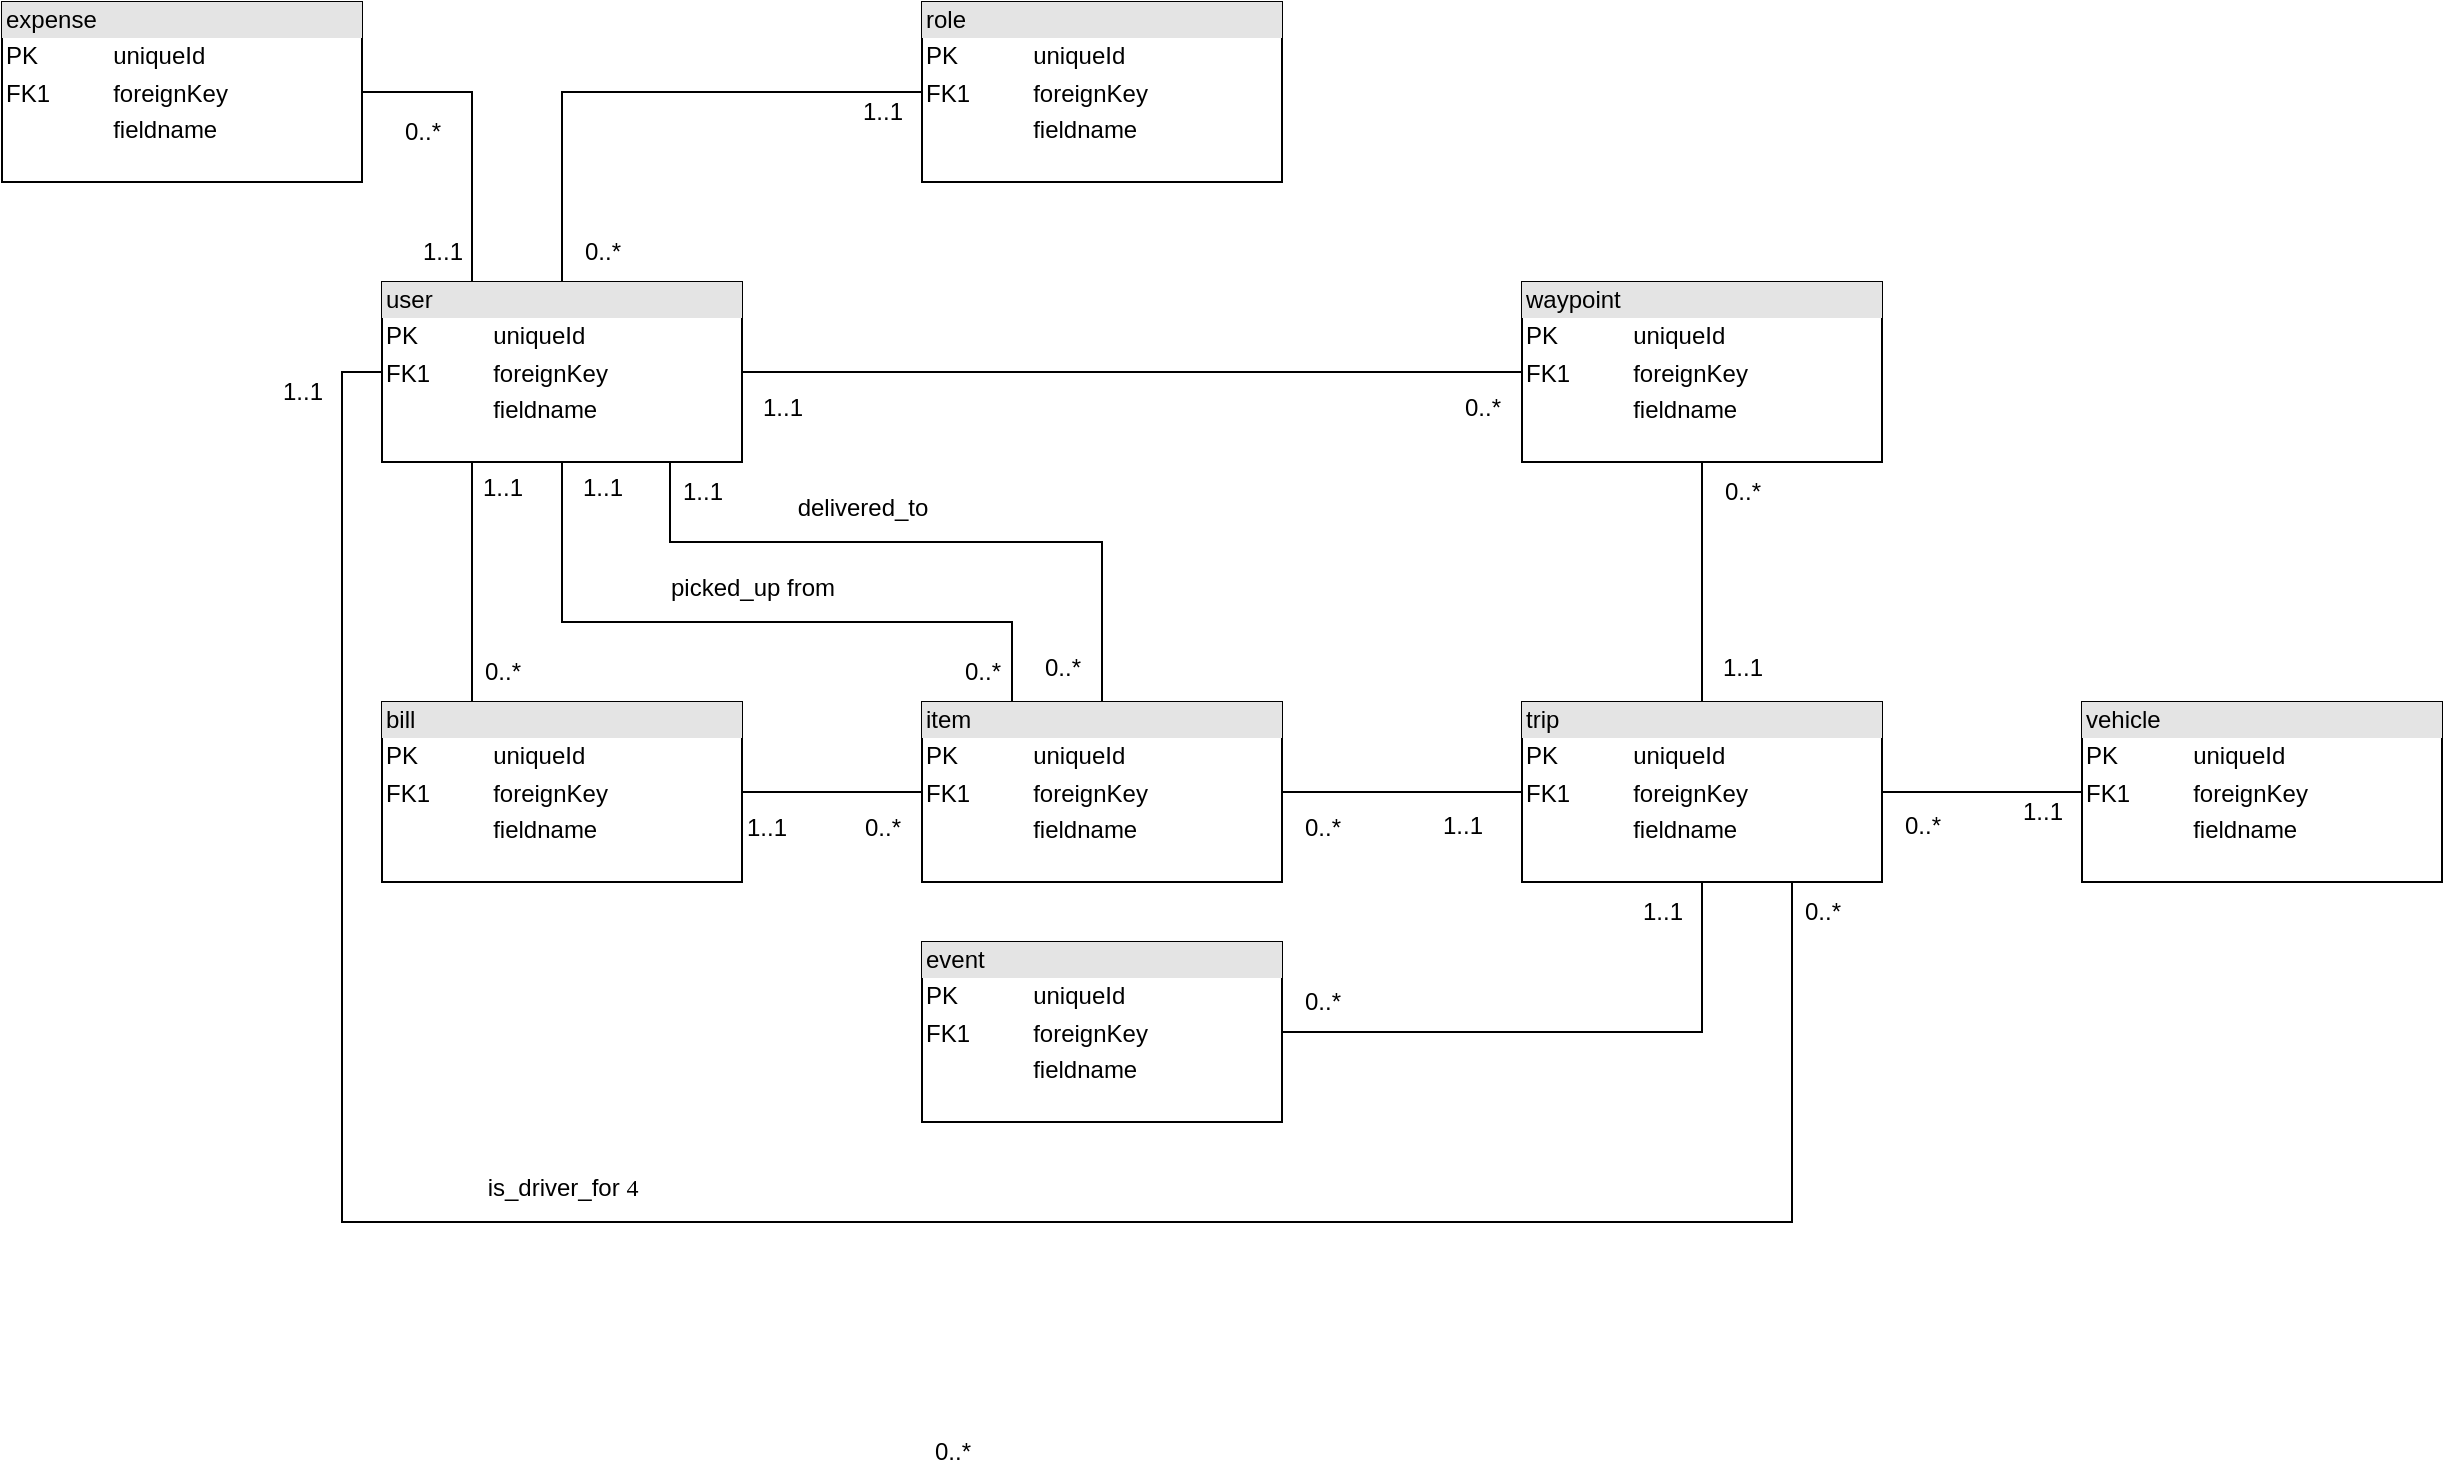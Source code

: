 <mxfile version="20.7.4" type="device"><diagram name="Page-1" id="PXiObBbdMv19GBSOCdGh"><mxGraphModel dx="2652" dy="957" grid="1" gridSize="10" guides="1" tooltips="1" connect="1" arrows="1" fold="1" page="1" pageScale="1" pageWidth="850" pageHeight="1100" math="0" shadow="0"><root><mxCell id="0"/><mxCell id="1" parent="0"/><mxCell id="cg5AmgdLSpD9nyJBXJS2-16" style="edgeStyle=orthogonalEdgeStyle;rounded=0;orthogonalLoop=1;jettySize=auto;html=1;endArrow=none;endFill=0;entryX=0.25;entryY=0;entryDx=0;entryDy=0;exitX=0.25;exitY=1;exitDx=0;exitDy=0;" parent="1" source="cg5AmgdLSpD9nyJBXJS2-1" target="cg5AmgdLSpD9nyJBXJS2-13" edge="1"><mxGeometry relative="1" as="geometry"><mxPoint x="165" y="390.0" as="targetPoint"/></mxGeometry></mxCell><mxCell id="cg5AmgdLSpD9nyJBXJS2-41" style="edgeStyle=orthogonalEdgeStyle;rounded=0;orthogonalLoop=1;jettySize=auto;html=1;entryX=0;entryY=0.5;entryDx=0;entryDy=0;strokeWidth=1;endArrow=none;endFill=0;" parent="1" source="cg5AmgdLSpD9nyJBXJS2-1" target="cg5AmgdLSpD9nyJBXJS2-8" edge="1"><mxGeometry relative="1" as="geometry"/></mxCell><mxCell id="cg5AmgdLSpD9nyJBXJS2-42" style="edgeStyle=orthogonalEdgeStyle;rounded=0;orthogonalLoop=1;jettySize=auto;html=1;entryX=0.25;entryY=0;entryDx=0;entryDy=0;endArrow=none;endFill=0;" parent="1" source="cg5AmgdLSpD9nyJBXJS2-1" target="cg5AmgdLSpD9nyJBXJS2-6" edge="1"><mxGeometry relative="1" as="geometry"><Array as="points"><mxPoint x="210" y="350"/><mxPoint x="435" y="350"/></Array></mxGeometry></mxCell><mxCell id="cg5AmgdLSpD9nyJBXJS2-1" value="&lt;div style=&quot;box-sizing:border-box;width:100%;background:#e4e4e4;padding:2px;&quot;&gt;user&lt;/div&gt;&lt;table style=&quot;width:100%;font-size:1em;&quot; cellpadding=&quot;2&quot; cellspacing=&quot;0&quot;&gt;&lt;tbody&gt;&lt;tr&gt;&lt;td&gt;PK&lt;/td&gt;&lt;td&gt;uniqueId&lt;/td&gt;&lt;/tr&gt;&lt;tr&gt;&lt;td&gt;FK1&lt;/td&gt;&lt;td&gt;foreignKey&lt;/td&gt;&lt;/tr&gt;&lt;tr&gt;&lt;td&gt;&lt;/td&gt;&lt;td&gt;fieldname&lt;/td&gt;&lt;/tr&gt;&lt;/tbody&gt;&lt;/table&gt;" style="verticalAlign=top;align=left;overflow=fill;html=1;whiteSpace=wrap;" parent="1" vertex="1"><mxGeometry x="120" y="180" width="180" height="90" as="geometry"/></mxCell><mxCell id="cg5AmgdLSpD9nyJBXJS2-39" style="edgeStyle=orthogonalEdgeStyle;rounded=0;orthogonalLoop=1;jettySize=auto;html=1;endArrow=none;endFill=0;entryX=0;entryY=0.5;entryDx=0;entryDy=0;" parent="1" source="cg5AmgdLSpD9nyJBXJS2-6" target="cg5AmgdLSpD9nyJBXJS2-10" edge="1"><mxGeometry relative="1" as="geometry"><mxPoint x="660" y="420" as="targetPoint"/></mxGeometry></mxCell><mxCell id="cg5AmgdLSpD9nyJBXJS2-6" value="&lt;div style=&quot;box-sizing:border-box;width:100%;background:#e4e4e4;padding:2px;&quot;&gt;item&lt;/div&gt;&lt;table style=&quot;width:100%;font-size:1em;&quot; cellpadding=&quot;2&quot; cellspacing=&quot;0&quot;&gt;&lt;tbody&gt;&lt;tr&gt;&lt;td&gt;PK&lt;/td&gt;&lt;td&gt;uniqueId&lt;/td&gt;&lt;/tr&gt;&lt;tr&gt;&lt;td&gt;FK1&lt;/td&gt;&lt;td&gt;foreignKey&lt;/td&gt;&lt;/tr&gt;&lt;tr&gt;&lt;td&gt;&lt;/td&gt;&lt;td&gt;fieldname&lt;/td&gt;&lt;/tr&gt;&lt;/tbody&gt;&lt;/table&gt;" style="verticalAlign=top;align=left;overflow=fill;html=1;whiteSpace=wrap;" parent="1" vertex="1"><mxGeometry x="390" y="390" width="180" height="90" as="geometry"/></mxCell><mxCell id="cg5AmgdLSpD9nyJBXJS2-7" value="&lt;div style=&quot;box-sizing:border-box;width:100%;background:#e4e4e4;padding:2px;&quot;&gt;vehicle&lt;/div&gt;&lt;table style=&quot;width:100%;font-size:1em;&quot; cellpadding=&quot;2&quot; cellspacing=&quot;0&quot;&gt;&lt;tbody&gt;&lt;tr&gt;&lt;td&gt;PK&lt;/td&gt;&lt;td&gt;uniqueId&lt;/td&gt;&lt;/tr&gt;&lt;tr&gt;&lt;td&gt;FK1&lt;/td&gt;&lt;td&gt;foreignKey&lt;/td&gt;&lt;/tr&gt;&lt;tr&gt;&lt;td&gt;&lt;/td&gt;&lt;td&gt;fieldname&lt;/td&gt;&lt;/tr&gt;&lt;/tbody&gt;&lt;/table&gt;" style="verticalAlign=top;align=left;overflow=fill;html=1;whiteSpace=wrap;" parent="1" vertex="1"><mxGeometry x="970" y="390" width="180" height="90" as="geometry"/></mxCell><mxCell id="cg5AmgdLSpD9nyJBXJS2-40" style="edgeStyle=orthogonalEdgeStyle;rounded=0;orthogonalLoop=1;jettySize=auto;html=1;entryX=0.5;entryY=0;entryDx=0;entryDy=0;endArrow=none;endFill=0;" parent="1" source="cg5AmgdLSpD9nyJBXJS2-8" target="cg5AmgdLSpD9nyJBXJS2-10" edge="1"><mxGeometry relative="1" as="geometry"/></mxCell><mxCell id="cg5AmgdLSpD9nyJBXJS2-8" value="&lt;div style=&quot;box-sizing:border-box;width:100%;background:#e4e4e4;padding:2px;&quot;&gt;waypoint&lt;/div&gt;&lt;table style=&quot;width:100%;font-size:1em;&quot; cellpadding=&quot;2&quot; cellspacing=&quot;0&quot;&gt;&lt;tbody&gt;&lt;tr&gt;&lt;td&gt;PK&lt;/td&gt;&lt;td&gt;uniqueId&lt;/td&gt;&lt;/tr&gt;&lt;tr&gt;&lt;td&gt;FK1&lt;/td&gt;&lt;td&gt;foreignKey&lt;/td&gt;&lt;/tr&gt;&lt;tr&gt;&lt;td&gt;&lt;/td&gt;&lt;td&gt;fieldname&lt;/td&gt;&lt;/tr&gt;&lt;/tbody&gt;&lt;/table&gt;" style="verticalAlign=top;align=left;overflow=fill;html=1;whiteSpace=wrap;" parent="1" vertex="1"><mxGeometry x="690" y="180" width="180" height="90" as="geometry"/></mxCell><mxCell id="cg5AmgdLSpD9nyJBXJS2-9" value="&lt;div style=&quot;box-sizing:border-box;width:100%;background:#e4e4e4;padding:2px;&quot;&gt;event&lt;/div&gt;&lt;table style=&quot;width:100%;font-size:1em;&quot; cellpadding=&quot;2&quot; cellspacing=&quot;0&quot;&gt;&lt;tbody&gt;&lt;tr&gt;&lt;td&gt;PK&lt;/td&gt;&lt;td&gt;uniqueId&lt;/td&gt;&lt;/tr&gt;&lt;tr&gt;&lt;td&gt;FK1&lt;/td&gt;&lt;td&gt;foreignKey&lt;/td&gt;&lt;/tr&gt;&lt;tr&gt;&lt;td&gt;&lt;/td&gt;&lt;td&gt;fieldname&lt;/td&gt;&lt;/tr&gt;&lt;/tbody&gt;&lt;/table&gt;" style="verticalAlign=top;align=left;overflow=fill;html=1;whiteSpace=wrap;" parent="1" vertex="1"><mxGeometry x="390" y="510" width="180" height="90" as="geometry"/></mxCell><mxCell id="cg5AmgdLSpD9nyJBXJS2-47" style="edgeStyle=orthogonalEdgeStyle;rounded=0;orthogonalLoop=1;jettySize=auto;html=1;endArrow=none;endFill=0;" parent="1" source="cg5AmgdLSpD9nyJBXJS2-10" target="cg5AmgdLSpD9nyJBXJS2-7" edge="1"><mxGeometry relative="1" as="geometry"/></mxCell><mxCell id="cg5AmgdLSpD9nyJBXJS2-48" style="edgeStyle=orthogonalEdgeStyle;rounded=0;orthogonalLoop=1;jettySize=auto;html=1;entryX=1;entryY=0.5;entryDx=0;entryDy=0;endArrow=none;endFill=0;" parent="1" source="cg5AmgdLSpD9nyJBXJS2-10" target="cg5AmgdLSpD9nyJBXJS2-9" edge="1"><mxGeometry relative="1" as="geometry"><Array as="points"><mxPoint x="780" y="555"/></Array></mxGeometry></mxCell><mxCell id="cg5AmgdLSpD9nyJBXJS2-10" value="&lt;div style=&quot;box-sizing:border-box;width:100%;background:#e4e4e4;padding:2px;&quot;&gt;trip&lt;/div&gt;&lt;table style=&quot;width:100%;font-size:1em;&quot; cellpadding=&quot;2&quot; cellspacing=&quot;0&quot;&gt;&lt;tbody&gt;&lt;tr&gt;&lt;td&gt;PK&lt;/td&gt;&lt;td&gt;uniqueId&lt;/td&gt;&lt;/tr&gt;&lt;tr&gt;&lt;td&gt;FK1&lt;/td&gt;&lt;td&gt;foreignKey&lt;/td&gt;&lt;/tr&gt;&lt;tr&gt;&lt;td&gt;&lt;/td&gt;&lt;td&gt;fieldname&lt;/td&gt;&lt;/tr&gt;&lt;/tbody&gt;&lt;/table&gt;" style="verticalAlign=top;align=left;overflow=fill;html=1;whiteSpace=wrap;" parent="1" vertex="1"><mxGeometry x="690" y="390" width="180" height="90" as="geometry"/></mxCell><mxCell id="cg5AmgdLSpD9nyJBXJS2-11" value="&lt;div style=&quot;box-sizing:border-box;width:100%;background:#e4e4e4;padding:2px;&quot;&gt;expense&lt;/div&gt;&lt;table style=&quot;width:100%;font-size:1em;&quot; cellpadding=&quot;2&quot; cellspacing=&quot;0&quot;&gt;&lt;tbody&gt;&lt;tr&gt;&lt;td&gt;PK&lt;/td&gt;&lt;td&gt;uniqueId&lt;/td&gt;&lt;/tr&gt;&lt;tr&gt;&lt;td&gt;FK1&lt;/td&gt;&lt;td&gt;foreignKey&lt;/td&gt;&lt;/tr&gt;&lt;tr&gt;&lt;td&gt;&lt;/td&gt;&lt;td&gt;fieldname&lt;/td&gt;&lt;/tr&gt;&lt;/tbody&gt;&lt;/table&gt;" style="verticalAlign=top;align=left;overflow=fill;html=1;whiteSpace=wrap;" parent="1" vertex="1"><mxGeometry x="-70" y="40" width="180" height="90" as="geometry"/></mxCell><mxCell id="cg5AmgdLSpD9nyJBXJS2-38" style="edgeStyle=orthogonalEdgeStyle;rounded=0;orthogonalLoop=1;jettySize=auto;html=1;entryX=0;entryY=0.5;entryDx=0;entryDy=0;endArrow=none;endFill=0;" parent="1" source="cg5AmgdLSpD9nyJBXJS2-13" target="cg5AmgdLSpD9nyJBXJS2-6" edge="1"><mxGeometry relative="1" as="geometry"/></mxCell><mxCell id="cg5AmgdLSpD9nyJBXJS2-13" value="&lt;div style=&quot;box-sizing:border-box;width:100%;background:#e4e4e4;padding:2px;&quot;&gt;bill&lt;/div&gt;&lt;table style=&quot;width:100%;font-size:1em;&quot; cellpadding=&quot;2&quot; cellspacing=&quot;0&quot;&gt;&lt;tbody&gt;&lt;tr&gt;&lt;td&gt;PK&lt;/td&gt;&lt;td&gt;uniqueId&lt;/td&gt;&lt;/tr&gt;&lt;tr&gt;&lt;td&gt;FK1&lt;/td&gt;&lt;td&gt;foreignKey&lt;/td&gt;&lt;/tr&gt;&lt;tr&gt;&lt;td&gt;&lt;/td&gt;&lt;td&gt;fieldname&lt;/td&gt;&lt;/tr&gt;&lt;/tbody&gt;&lt;/table&gt;" style="verticalAlign=top;align=left;overflow=fill;html=1;whiteSpace=wrap;" parent="1" vertex="1"><mxGeometry x="120" y="390" width="180" height="90" as="geometry"/></mxCell><mxCell id="cg5AmgdLSpD9nyJBXJS2-52" style="edgeStyle=orthogonalEdgeStyle;rounded=0;orthogonalLoop=1;jettySize=auto;html=1;endArrow=none;endFill=0;" parent="1" source="cg5AmgdLSpD9nyJBXJS2-14" target="cg5AmgdLSpD9nyJBXJS2-1" edge="1"><mxGeometry relative="1" as="geometry"/></mxCell><mxCell id="cg5AmgdLSpD9nyJBXJS2-14" value="&lt;div style=&quot;box-sizing:border-box;width:100%;background:#e4e4e4;padding:2px;&quot;&gt;role&lt;/div&gt;&lt;table style=&quot;width:100%;font-size:1em;&quot; cellpadding=&quot;2&quot; cellspacing=&quot;0&quot;&gt;&lt;tbody&gt;&lt;tr&gt;&lt;td&gt;PK&lt;/td&gt;&lt;td&gt;uniqueId&lt;/td&gt;&lt;/tr&gt;&lt;tr&gt;&lt;td&gt;FK1&lt;/td&gt;&lt;td&gt;foreignKey&lt;/td&gt;&lt;/tr&gt;&lt;tr&gt;&lt;td&gt;&lt;/td&gt;&lt;td&gt;fieldname&lt;/td&gt;&lt;/tr&gt;&lt;/tbody&gt;&lt;/table&gt;" style="verticalAlign=top;align=left;overflow=fill;html=1;whiteSpace=wrap;" parent="1" vertex="1"><mxGeometry x="390" y="40" width="180" height="90" as="geometry"/></mxCell><mxCell id="cg5AmgdLSpD9nyJBXJS2-17" value="1..1" style="text;html=1;align=center;verticalAlign=middle;resizable=0;points=[];autosize=1;strokeColor=none;fillColor=none;" parent="1" vertex="1"><mxGeometry x="740" y="480" width="40" height="30" as="geometry"/></mxCell><mxCell id="cg5AmgdLSpD9nyJBXJS2-18" value="1..1" style="text;html=1;align=center;verticalAlign=middle;resizable=0;points=[];autosize=1;strokeColor=none;fillColor=none;" parent="1" vertex="1"><mxGeometry x="930" y="430" width="40" height="30" as="geometry"/></mxCell><mxCell id="cg5AmgdLSpD9nyJBXJS2-19" value="1..1" style="text;html=1;align=center;verticalAlign=middle;resizable=0;points=[];autosize=1;strokeColor=none;fillColor=none;" parent="1" vertex="1"><mxGeometry x="60" y="220" width="40" height="30" as="geometry"/></mxCell><mxCell id="cg5AmgdLSpD9nyJBXJS2-20" value="1..1" style="text;html=1;align=center;verticalAlign=middle;resizable=0;points=[];autosize=1;strokeColor=none;fillColor=none;" parent="1" vertex="1"><mxGeometry x="260" y="270" width="40" height="30" as="geometry"/></mxCell><mxCell id="cg5AmgdLSpD9nyJBXJS2-21" value="1..1" style="text;html=1;align=center;verticalAlign=middle;resizable=0;points=[];autosize=1;strokeColor=none;fillColor=none;" parent="1" vertex="1"><mxGeometry x="210" y="268" width="40" height="30" as="geometry"/></mxCell><mxCell id="cg5AmgdLSpD9nyJBXJS2-22" value="1..1" style="text;html=1;align=center;verticalAlign=middle;resizable=0;points=[];autosize=1;strokeColor=none;fillColor=none;" parent="1" vertex="1"><mxGeometry x="300" y="228" width="40" height="30" as="geometry"/></mxCell><mxCell id="cg5AmgdLSpD9nyJBXJS2-23" value="1..1" style="text;html=1;align=center;verticalAlign=middle;resizable=0;points=[];autosize=1;strokeColor=none;fillColor=none;" parent="1" vertex="1"><mxGeometry x="780" y="358" width="40" height="30" as="geometry"/></mxCell><mxCell id="cg5AmgdLSpD9nyJBXJS2-24" value="1..1" style="text;html=1;align=center;verticalAlign=middle;resizable=0;points=[];autosize=1;strokeColor=none;fillColor=none;" parent="1" vertex="1"><mxGeometry x="640" y="437" width="40" height="30" as="geometry"/></mxCell><mxCell id="cg5AmgdLSpD9nyJBXJS2-25" value="1..1" style="text;html=1;align=center;verticalAlign=middle;resizable=0;points=[];autosize=1;strokeColor=none;fillColor=none;" parent="1" vertex="1"><mxGeometry x="292" y="438" width="40" height="30" as="geometry"/></mxCell><mxCell id="cg5AmgdLSpD9nyJBXJS2-26" value="1..1" style="text;html=1;align=center;verticalAlign=middle;resizable=0;points=[];autosize=1;strokeColor=none;fillColor=none;" parent="1" vertex="1"><mxGeometry x="160" y="268" width="40" height="30" as="geometry"/></mxCell><mxCell id="cg5AmgdLSpD9nyJBXJS2-27" value="0..*" style="text;html=1;align=center;verticalAlign=middle;resizable=0;points=[];autosize=1;strokeColor=none;fillColor=none;" parent="1" vertex="1"><mxGeometry x="385" y="750" width="40" height="30" as="geometry"/></mxCell><mxCell id="cg5AmgdLSpD9nyJBXJS2-28" value="0..*" style="text;html=1;align=center;verticalAlign=middle;resizable=0;points=[];autosize=1;strokeColor=none;fillColor=none;" parent="1" vertex="1"><mxGeometry x="570" y="525" width="40" height="30" as="geometry"/></mxCell><mxCell id="cg5AmgdLSpD9nyJBXJS2-29" value="0..*" style="text;html=1;align=center;verticalAlign=middle;resizable=0;points=[];autosize=1;strokeColor=none;fillColor=none;" parent="1" vertex="1"><mxGeometry x="870" y="437" width="40" height="30" as="geometry"/></mxCell><mxCell id="cg5AmgdLSpD9nyJBXJS2-30" value="0..*" style="text;html=1;align=center;verticalAlign=middle;resizable=0;points=[];autosize=1;strokeColor=none;fillColor=none;" parent="1" vertex="1"><mxGeometry x="820" y="480" width="40" height="30" as="geometry"/></mxCell><mxCell id="cg5AmgdLSpD9nyJBXJS2-31" value="0..*" style="text;html=1;align=center;verticalAlign=middle;resizable=0;points=[];autosize=1;strokeColor=none;fillColor=none;" parent="1" vertex="1"><mxGeometry x="440" y="358" width="40" height="30" as="geometry"/></mxCell><mxCell id="cg5AmgdLSpD9nyJBXJS2-32" value="0..*" style="text;html=1;align=center;verticalAlign=middle;resizable=0;points=[];autosize=1;strokeColor=none;fillColor=none;" parent="1" vertex="1"><mxGeometry x="400" y="360" width="40" height="30" as="geometry"/></mxCell><mxCell id="cg5AmgdLSpD9nyJBXJS2-33" value="0..*" style="text;html=1;align=center;verticalAlign=middle;resizable=0;points=[];autosize=1;strokeColor=none;fillColor=none;" parent="1" vertex="1"><mxGeometry x="650" y="228" width="40" height="30" as="geometry"/></mxCell><mxCell id="cg5AmgdLSpD9nyJBXJS2-34" value="0..*" style="text;html=1;align=center;verticalAlign=middle;resizable=0;points=[];autosize=1;strokeColor=none;fillColor=none;" parent="1" vertex="1"><mxGeometry x="780" y="270" width="40" height="30" as="geometry"/></mxCell><mxCell id="cg5AmgdLSpD9nyJBXJS2-35" value="0..*" style="text;html=1;align=center;verticalAlign=middle;resizable=0;points=[];autosize=1;strokeColor=none;fillColor=none;" parent="1" vertex="1"><mxGeometry x="570" y="438" width="40" height="30" as="geometry"/></mxCell><mxCell id="cg5AmgdLSpD9nyJBXJS2-36" value="0..*" style="text;html=1;align=center;verticalAlign=middle;resizable=0;points=[];autosize=1;strokeColor=none;fillColor=none;" parent="1" vertex="1"><mxGeometry x="350" y="438" width="40" height="30" as="geometry"/></mxCell><mxCell id="cg5AmgdLSpD9nyJBXJS2-37" value="0..*" style="text;html=1;align=center;verticalAlign=middle;resizable=0;points=[];autosize=1;strokeColor=none;fillColor=none;" parent="1" vertex="1"><mxGeometry x="160" y="360" width="40" height="30" as="geometry"/></mxCell><mxCell id="cg5AmgdLSpD9nyJBXJS2-43" style="edgeStyle=orthogonalEdgeStyle;rounded=0;orthogonalLoop=1;jettySize=auto;html=1;entryX=0.8;entryY=1.003;entryDx=0;entryDy=0;entryPerimeter=0;endArrow=none;endFill=0;" parent="1" source="cg5AmgdLSpD9nyJBXJS2-6" target="cg5AmgdLSpD9nyJBXJS2-1" edge="1"><mxGeometry relative="1" as="geometry"><Array as="points"><mxPoint x="480" y="310"/><mxPoint x="264" y="310"/></Array></mxGeometry></mxCell><mxCell id="cg5AmgdLSpD9nyJBXJS2-44" value="delivered_to" style="text;html=1;align=center;verticalAlign=middle;resizable=0;points=[];autosize=1;strokeColor=none;fillColor=none;" parent="1" vertex="1"><mxGeometry x="315" y="278" width="90" height="30" as="geometry"/></mxCell><mxCell id="cg5AmgdLSpD9nyJBXJS2-45" value="picked_up from" style="text;html=1;align=center;verticalAlign=middle;resizable=0;points=[];autosize=1;strokeColor=none;fillColor=none;" parent="1" vertex="1"><mxGeometry x="250" y="318" width="110" height="30" as="geometry"/></mxCell><mxCell id="cg5AmgdLSpD9nyJBXJS2-46" style="edgeStyle=orthogonalEdgeStyle;rounded=0;orthogonalLoop=1;jettySize=auto;html=1;entryX=0.75;entryY=1;entryDx=0;entryDy=0;endArrow=none;endFill=0;exitX=0;exitY=0.5;exitDx=0;exitDy=0;" parent="1" source="cg5AmgdLSpD9nyJBXJS2-1" target="cg5AmgdLSpD9nyJBXJS2-10" edge="1"><mxGeometry relative="1" as="geometry"><mxPoint x="825" y="700" as="sourcePoint"/><Array as="points"><mxPoint x="100" y="225"/><mxPoint x="100" y="650"/><mxPoint x="825" y="650"/></Array></mxGeometry></mxCell><mxCell id="cg5AmgdLSpD9nyJBXJS2-53" value="1..1" style="text;html=1;align=center;verticalAlign=middle;resizable=0;points=[];autosize=1;strokeColor=none;fillColor=none;" parent="1" vertex="1"><mxGeometry x="350" y="80" width="40" height="30" as="geometry"/></mxCell><mxCell id="cg5AmgdLSpD9nyJBXJS2-54" value="0..*" style="text;html=1;align=center;verticalAlign=middle;resizable=0;points=[];autosize=1;strokeColor=none;fillColor=none;" parent="1" vertex="1"><mxGeometry x="210" y="150" width="40" height="30" as="geometry"/></mxCell><mxCell id="cg5AmgdLSpD9nyJBXJS2-55" style="edgeStyle=orthogonalEdgeStyle;rounded=0;orthogonalLoop=1;jettySize=auto;html=1;entryX=0.25;entryY=0;entryDx=0;entryDy=0;endArrow=none;endFill=0;" parent="1" source="cg5AmgdLSpD9nyJBXJS2-11" target="cg5AmgdLSpD9nyJBXJS2-1" edge="1"><mxGeometry relative="1" as="geometry"/></mxCell><mxCell id="cg5AmgdLSpD9nyJBXJS2-56" value="is_driver_for &lt;font face=&quot;webdings&quot;&gt;4&lt;/font&gt;" style="text;html=1;align=center;verticalAlign=middle;resizable=0;points=[];autosize=1;strokeColor=none;fillColor=none;" parent="1" vertex="1"><mxGeometry x="160" y="618" width="100" height="30" as="geometry"/></mxCell><mxCell id="cg5AmgdLSpD9nyJBXJS2-57" value="1..1" style="text;html=1;align=center;verticalAlign=middle;resizable=0;points=[];autosize=1;strokeColor=none;fillColor=none;" parent="1" vertex="1"><mxGeometry x="130" y="150" width="40" height="30" as="geometry"/></mxCell><mxCell id="cg5AmgdLSpD9nyJBXJS2-58" value="0..*" style="text;html=1;align=center;verticalAlign=middle;resizable=0;points=[];autosize=1;strokeColor=none;fillColor=none;" parent="1" vertex="1"><mxGeometry x="120" y="90" width="40" height="30" as="geometry"/></mxCell></root></mxGraphModel></diagram></mxfile>